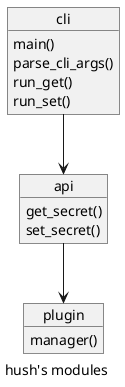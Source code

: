 @startuml

caption hush's modules

object api
api : get_secret()
api : set_secret()

object cli
cli : main()
cli : parse_cli_args()
cli : run_get()
cli : run_set()

object plugin

object plugin.host
plugin : manager()
plugin.host : manager()

object plugin.specs
plugin.specs : get_secret()
plugin.specs : set_secret()

object plugin.builtin
plugin.builtin : pass_get
plugin.builtin : pass_set
plugin.builtin : envvar_get
plugin.builtin : envvar_set

api --> plugin
cli --> api
plugin --> plugin.host
plugin.host --> plugin.specs
plugin.host --> plugin.builtin

@enduml
